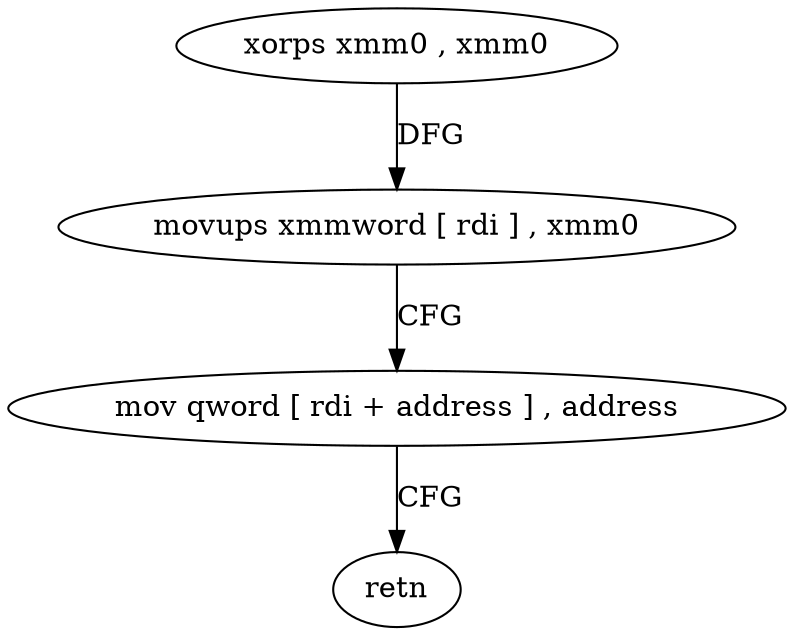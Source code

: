 digraph "func" {
"4214496" [label = "xorps xmm0 , xmm0" ]
"4214499" [label = "movups xmmword [ rdi ] , xmm0" ]
"4214502" [label = "mov qword [ rdi + address ] , address" ]
"4214510" [label = "retn" ]
"4214496" -> "4214499" [ label = "DFG" ]
"4214499" -> "4214502" [ label = "CFG" ]
"4214502" -> "4214510" [ label = "CFG" ]
}
